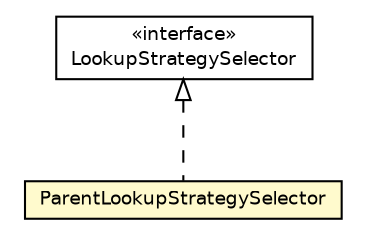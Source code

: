 #!/usr/local/bin/dot
#
# Class diagram 
# Generated by UMLGraph version 5.2 (http://www.umlgraph.org/)
#

digraph G {
	edge [fontname="Helvetica",fontsize=10,labelfontname="Helvetica",labelfontsize=10];
	node [fontname="Helvetica",fontsize=10,shape=plaintext];
	nodesep=0.25;
	ranksep=0.5;
	// chameleon.core.lookup.ParentLookupStrategySelector
	c10730 [label=<<table title="chameleon.core.lookup.ParentLookupStrategySelector" border="0" cellborder="1" cellspacing="0" cellpadding="2" port="p" bgcolor="lemonChiffon" href="./ParentLookupStrategySelector.html">
		<tr><td><table border="0" cellspacing="0" cellpadding="1">
<tr><td align="center" balign="center"> ParentLookupStrategySelector </td></tr>
		</table></td></tr>
		</table>>, fontname="Helvetica", fontcolor="black", fontsize=9.0];
	// chameleon.core.lookup.LookupStrategySelector
	c10731 [label=<<table title="chameleon.core.lookup.LookupStrategySelector" border="0" cellborder="1" cellspacing="0" cellpadding="2" port="p" href="./LookupStrategySelector.html">
		<tr><td><table border="0" cellspacing="0" cellpadding="1">
<tr><td align="center" balign="center"> &#171;interface&#187; </td></tr>
<tr><td align="center" balign="center"> LookupStrategySelector </td></tr>
		</table></td></tr>
		</table>>, fontname="Helvetica", fontcolor="black", fontsize=9.0];
	//chameleon.core.lookup.ParentLookupStrategySelector implements chameleon.core.lookup.LookupStrategySelector
	c10731:p -> c10730:p [dir=back,arrowtail=empty,style=dashed];
}


